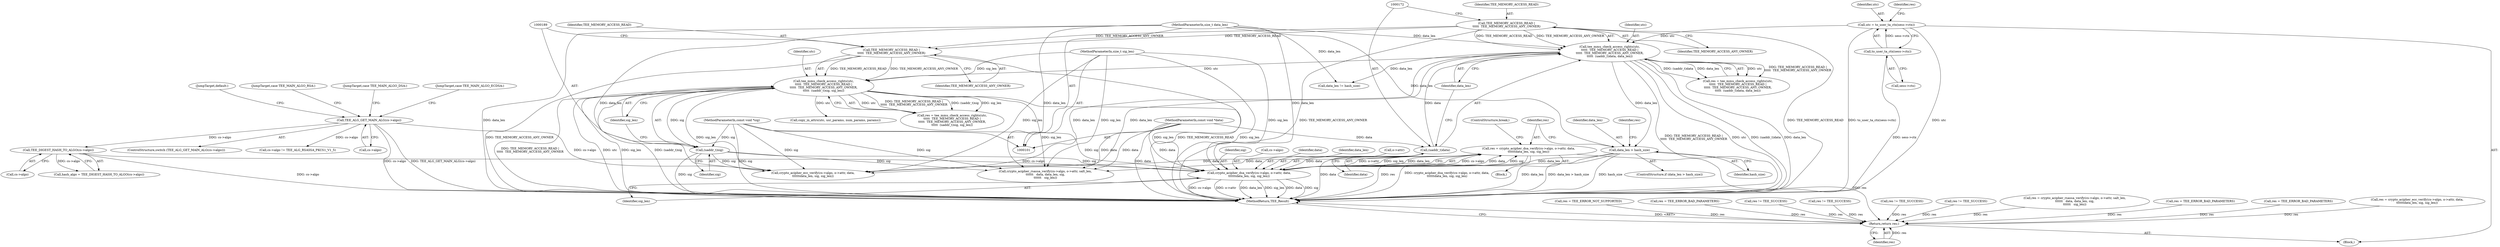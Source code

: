 digraph "0_optee_os_70697bf3c5dc3d201341b01a1a8e5bc6d2fb48f8_0@API" {
"1000349" [label="(Call,res = crypto_acipher_dsa_verify(cs->algo, o->attr, data,\n\t\t\t\t\t\tdata_len, sig, sig_len))"];
"1000351" [label="(Call,crypto_acipher_dsa_verify(cs->algo, o->attr, data,\n\t\t\t\t\t\tdata_len, sig, sig_len))"];
"1000325" [label="(Call,TEE_DIGEST_HASH_TO_ALGO(cs->algo))"];
"1000262" [label="(Call,TEE_ALG_GET_MAIN_ALG(cs->algo))"];
"1000171" [label="(Call,(uaddr_t)data)"];
"1000105" [label="(MethodParameterIn,const void *data)"];
"1000341" [label="(Call,data_len > hash_size)"];
"1000166" [label="(Call,tee_mmu_check_access_rights(utc,\n\t\t\t\t\t  TEE_MEMORY_ACCESS_READ |\n\t\t\t\t\t  TEE_MEMORY_ACCESS_ANY_OWNER,\n\t\t\t\t\t  (uaddr_t)data, data_len))"];
"1000136" [label="(Call,utc = to_user_ta_ctx(sess->ctx))"];
"1000138" [label="(Call,to_user_ta_ctx(sess->ctx))"];
"1000168" [label="(Call,TEE_MEMORY_ACCESS_READ |\n\t\t\t\t\t  TEE_MEMORY_ACCESS_ANY_OWNER)"];
"1000106" [label="(MethodParameterIn,size_t data_len)"];
"1000188" [label="(Call,(uaddr_t)sig)"];
"1000107" [label="(MethodParameterIn,const void *sig)"];
"1000183" [label="(Call,tee_mmu_check_access_rights(utc,\n\t\t\t\t\t  TEE_MEMORY_ACCESS_READ |\n\t\t\t\t\t  TEE_MEMORY_ACCESS_ANY_OWNER,\n\t\t\t\t\t  (uaddr_t)sig, sig_len))"];
"1000185" [label="(Call,TEE_MEMORY_ACCESS_READ |\n\t\t\t\t\t  TEE_MEMORY_ACCESS_ANY_OWNER)"];
"1000108" [label="(MethodParameterIn,size_t sig_len)"];
"1000385" [label="(Return,return res;)"];
"1000379" [label="(Call,res = TEE_ERROR_NOT_SUPPORTED)"];
"1000345" [label="(Call,res = TEE_ERROR_BAD_PARAMETERS)"];
"1000138" [label="(Call,to_user_ta_ctx(sess->ctx))"];
"1000346" [label="(Identifier,res)"];
"1000322" [label="(JumpTarget,case TEE_MAIN_ALGO_DSA:)"];
"1000349" [label="(Call,res = crypto_acipher_dsa_verify(cs->algo, o->attr, data,\n\t\t\t\t\t\tdata_len, sig, sig_len))"];
"1000342" [label="(Identifier,data_len)"];
"1000340" [label="(ControlStructure,if (data_len > hash_size))"];
"1000185" [label="(Call,TEE_MEMORY_ACCESS_READ |\n\t\t\t\t\t  TEE_MEMORY_ACCESS_ANY_OWNER)"];
"1000228" [label="(Call,res != TEE_SUCCESS)"];
"1000187" [label="(Identifier,TEE_MEMORY_ACCESS_ANY_OWNER)"];
"1000343" [label="(Identifier,hash_size)"];
"1000360" [label="(Identifier,sig)"];
"1000107" [label="(MethodParameterIn,const void *sig)"];
"1000288" [label="(Call,res != TEE_SUCCESS)"];
"1000183" [label="(Call,tee_mmu_check_access_rights(utc,\n\t\t\t\t\t  TEE_MEMORY_ACCESS_READ |\n\t\t\t\t\t  TEE_MEMORY_ACCESS_ANY_OWNER,\n\t\t\t\t\t  (uaddr_t)sig, sig_len))"];
"1000363" [label="(JumpTarget,case TEE_MAIN_ALGO_ECDSA:)"];
"1000352" [label="(Call,cs->algo)"];
"1000326" [label="(Call,cs->algo)"];
"1000336" [label="(Call,res != TEE_SUCCESS)"];
"1000106" [label="(MethodParameterIn,size_t data_len)"];
"1000358" [label="(Identifier,data)"];
"1000359" [label="(Identifier,data_len)"];
"1000105" [label="(MethodParameterIn,const void *data)"];
"1000164" [label="(Call,res = tee_mmu_check_access_rights(utc,\n\t\t\t\t\t  TEE_MEMORY_ACCESS_READ |\n\t\t\t\t\t  TEE_MEMORY_ACCESS_ANY_OWNER,\n\t\t\t\t\t  (uaddr_t)data, data_len))"];
"1000168" [label="(Call,TEE_MEMORY_ACCESS_READ |\n\t\t\t\t\t  TEE_MEMORY_ACCESS_ANY_OWNER)"];
"1000171" [label="(Call,(uaddr_t)data)"];
"1000266" [label="(Block,)"];
"1000351" [label="(Call,crypto_acipher_dsa_verify(cs->algo, o->attr, data,\n\t\t\t\t\t\tdata_len, sig, sig_len))"];
"1000325" [label="(Call,TEE_DIGEST_HASH_TO_ALGO(cs->algo))"];
"1000169" [label="(Identifier,TEE_MEMORY_ACCESS_READ)"];
"1000242" [label="(Call,res != TEE_SUCCESS)"];
"1000378" [label="(JumpTarget,default:)"];
"1000137" [label="(Identifier,utc)"];
"1000263" [label="(Call,cs->algo)"];
"1000190" [label="(Identifier,sig)"];
"1000386" [label="(Identifier,res)"];
"1000323" [label="(Call,hash_algo = TEE_DIGEST_HASH_TO_ALGO(cs->algo))"];
"1000261" [label="(ControlStructure,switch (TEE_ALG_GET_MAIN_ALG(cs->algo)))"];
"1000174" [label="(Identifier,data_len)"];
"1000269" [label="(Call,cs->algo != TEE_ALG_RSASSA_PKCS1_V1_5)"];
"1000188" [label="(Call,(uaddr_t)sig)"];
"1000355" [label="(Call,o->attr)"];
"1000136" [label="(Call,utc = to_user_ta_ctx(sess->ctx))"];
"1000181" [label="(Call,res = tee_mmu_check_access_rights(utc,\n\t\t\t\t\t  TEE_MEMORY_ACCESS_READ |\n\t\t\t\t\t  TEE_MEMORY_ACCESS_ANY_OWNER,\n\t\t\t\t\t  (uaddr_t)sig, sig_len))"];
"1000307" [label="(Call,res = crypto_acipher_rsassa_verify(cs->algo, o->attr, salt_len,\n\t\t\t\t\t\t   data, data_len, sig,\n\t\t\t\t\t\t   sig_len))"];
"1000262" [label="(Call,TEE_ALG_GET_MAIN_ALG(cs->algo))"];
"1000184" [label="(Identifier,utc)"];
"1000139" [label="(Call,sess->ctx)"];
"1000267" [label="(JumpTarget,case TEE_MAIN_ALGO_RSA:)"];
"1000109" [label="(Block,)"];
"1000108" [label="(MethodParameterIn,size_t sig_len)"];
"1000166" [label="(Call,tee_mmu_check_access_rights(utc,\n\t\t\t\t\t  TEE_MEMORY_ACCESS_READ |\n\t\t\t\t\t  TEE_MEMORY_ACCESS_ANY_OWNER,\n\t\t\t\t\t  (uaddr_t)data, data_len))"];
"1000361" [label="(Identifier,sig_len)"];
"1000387" [label="(MethodReturn,TEE_Result)"];
"1000350" [label="(Identifier,res)"];
"1000297" [label="(Call,res = TEE_ERROR_BAD_PARAMETERS)"];
"1000366" [label="(Call,crypto_acipher_ecc_verify(cs->algo, o->attr, data,\n\t\t\t\t\t\tdata_len, sig, sig_len))"];
"1000341" [label="(Call,data_len > hash_size)"];
"1000257" [label="(Call,res = TEE_ERROR_BAD_PARAMETERS)"];
"1000385" [label="(Return,return res;)"];
"1000143" [label="(Identifier,res)"];
"1000309" [label="(Call,crypto_acipher_rsassa_verify(cs->algo, o->attr, salt_len,\n\t\t\t\t\t\t   data, data_len, sig,\n\t\t\t\t\t\t   sig_len))"];
"1000173" [label="(Identifier,data)"];
"1000293" [label="(Call,data_len != hash_size)"];
"1000170" [label="(Identifier,TEE_MEMORY_ACCESS_ANY_OWNER)"];
"1000191" [label="(Identifier,sig_len)"];
"1000167" [label="(Identifier,utc)"];
"1000186" [label="(Identifier,TEE_MEMORY_ACCESS_READ)"];
"1000222" [label="(Call,copy_in_attrs(utc, usr_params, num_params, params))"];
"1000362" [label="(ControlStructure,break;)"];
"1000364" [label="(Call,res = crypto_acipher_ecc_verify(cs->algo, o->attr, data,\n\t\t\t\t\t\tdata_len, sig, sig_len))"];
"1000349" -> "1000266"  [label="AST: "];
"1000349" -> "1000351"  [label="CFG: "];
"1000350" -> "1000349"  [label="AST: "];
"1000351" -> "1000349"  [label="AST: "];
"1000362" -> "1000349"  [label="CFG: "];
"1000349" -> "1000387"  [label="DDG: crypto_acipher_dsa_verify(cs->algo, o->attr, data,\n\t\t\t\t\t\tdata_len, sig, sig_len)"];
"1000349" -> "1000387"  [label="DDG: res"];
"1000351" -> "1000349"  [label="DDG: cs->algo"];
"1000351" -> "1000349"  [label="DDG: data"];
"1000351" -> "1000349"  [label="DDG: sig"];
"1000351" -> "1000349"  [label="DDG: o->attr"];
"1000351" -> "1000349"  [label="DDG: sig_len"];
"1000351" -> "1000349"  [label="DDG: data_len"];
"1000349" -> "1000385"  [label="DDG: res"];
"1000351" -> "1000361"  [label="CFG: "];
"1000352" -> "1000351"  [label="AST: "];
"1000355" -> "1000351"  [label="AST: "];
"1000358" -> "1000351"  [label="AST: "];
"1000359" -> "1000351"  [label="AST: "];
"1000360" -> "1000351"  [label="AST: "];
"1000361" -> "1000351"  [label="AST: "];
"1000351" -> "1000387"  [label="DDG: sig_len"];
"1000351" -> "1000387"  [label="DDG: data"];
"1000351" -> "1000387"  [label="DDG: sig"];
"1000351" -> "1000387"  [label="DDG: cs->algo"];
"1000351" -> "1000387"  [label="DDG: o->attr"];
"1000351" -> "1000387"  [label="DDG: data_len"];
"1000325" -> "1000351"  [label="DDG: cs->algo"];
"1000171" -> "1000351"  [label="DDG: data"];
"1000105" -> "1000351"  [label="DDG: data"];
"1000341" -> "1000351"  [label="DDG: data_len"];
"1000106" -> "1000351"  [label="DDG: data_len"];
"1000188" -> "1000351"  [label="DDG: sig"];
"1000107" -> "1000351"  [label="DDG: sig"];
"1000183" -> "1000351"  [label="DDG: sig_len"];
"1000108" -> "1000351"  [label="DDG: sig_len"];
"1000325" -> "1000323"  [label="AST: "];
"1000325" -> "1000326"  [label="CFG: "];
"1000326" -> "1000325"  [label="AST: "];
"1000323" -> "1000325"  [label="CFG: "];
"1000325" -> "1000387"  [label="DDG: cs->algo"];
"1000325" -> "1000323"  [label="DDG: cs->algo"];
"1000262" -> "1000325"  [label="DDG: cs->algo"];
"1000262" -> "1000261"  [label="AST: "];
"1000262" -> "1000263"  [label="CFG: "];
"1000263" -> "1000262"  [label="AST: "];
"1000267" -> "1000262"  [label="CFG: "];
"1000322" -> "1000262"  [label="CFG: "];
"1000363" -> "1000262"  [label="CFG: "];
"1000378" -> "1000262"  [label="CFG: "];
"1000262" -> "1000387"  [label="DDG: cs->algo"];
"1000262" -> "1000387"  [label="DDG: TEE_ALG_GET_MAIN_ALG(cs->algo)"];
"1000262" -> "1000269"  [label="DDG: cs->algo"];
"1000262" -> "1000366"  [label="DDG: cs->algo"];
"1000171" -> "1000166"  [label="AST: "];
"1000171" -> "1000173"  [label="CFG: "];
"1000172" -> "1000171"  [label="AST: "];
"1000173" -> "1000171"  [label="AST: "];
"1000174" -> "1000171"  [label="CFG: "];
"1000171" -> "1000387"  [label="DDG: data"];
"1000171" -> "1000166"  [label="DDG: data"];
"1000105" -> "1000171"  [label="DDG: data"];
"1000171" -> "1000309"  [label="DDG: data"];
"1000171" -> "1000366"  [label="DDG: data"];
"1000105" -> "1000101"  [label="AST: "];
"1000105" -> "1000387"  [label="DDG: data"];
"1000105" -> "1000309"  [label="DDG: data"];
"1000105" -> "1000366"  [label="DDG: data"];
"1000341" -> "1000340"  [label="AST: "];
"1000341" -> "1000343"  [label="CFG: "];
"1000342" -> "1000341"  [label="AST: "];
"1000343" -> "1000341"  [label="AST: "];
"1000346" -> "1000341"  [label="CFG: "];
"1000350" -> "1000341"  [label="CFG: "];
"1000341" -> "1000387"  [label="DDG: hash_size"];
"1000341" -> "1000387"  [label="DDG: data_len"];
"1000341" -> "1000387"  [label="DDG: data_len > hash_size"];
"1000166" -> "1000341"  [label="DDG: data_len"];
"1000106" -> "1000341"  [label="DDG: data_len"];
"1000166" -> "1000164"  [label="AST: "];
"1000166" -> "1000174"  [label="CFG: "];
"1000167" -> "1000166"  [label="AST: "];
"1000168" -> "1000166"  [label="AST: "];
"1000174" -> "1000166"  [label="AST: "];
"1000164" -> "1000166"  [label="CFG: "];
"1000166" -> "1000387"  [label="DDG: TEE_MEMORY_ACCESS_READ |\n\t\t\t\t\t  TEE_MEMORY_ACCESS_ANY_OWNER"];
"1000166" -> "1000387"  [label="DDG: utc"];
"1000166" -> "1000387"  [label="DDG: (uaddr_t)data"];
"1000166" -> "1000387"  [label="DDG: data_len"];
"1000166" -> "1000164"  [label="DDG: utc"];
"1000166" -> "1000164"  [label="DDG: TEE_MEMORY_ACCESS_READ |\n\t\t\t\t\t  TEE_MEMORY_ACCESS_ANY_OWNER"];
"1000166" -> "1000164"  [label="DDG: (uaddr_t)data"];
"1000166" -> "1000164"  [label="DDG: data_len"];
"1000136" -> "1000166"  [label="DDG: utc"];
"1000168" -> "1000166"  [label="DDG: TEE_MEMORY_ACCESS_READ"];
"1000168" -> "1000166"  [label="DDG: TEE_MEMORY_ACCESS_ANY_OWNER"];
"1000106" -> "1000166"  [label="DDG: data_len"];
"1000166" -> "1000183"  [label="DDG: utc"];
"1000166" -> "1000293"  [label="DDG: data_len"];
"1000166" -> "1000309"  [label="DDG: data_len"];
"1000166" -> "1000366"  [label="DDG: data_len"];
"1000136" -> "1000109"  [label="AST: "];
"1000136" -> "1000138"  [label="CFG: "];
"1000137" -> "1000136"  [label="AST: "];
"1000138" -> "1000136"  [label="AST: "];
"1000143" -> "1000136"  [label="CFG: "];
"1000136" -> "1000387"  [label="DDG: to_user_ta_ctx(sess->ctx)"];
"1000136" -> "1000387"  [label="DDG: utc"];
"1000138" -> "1000136"  [label="DDG: sess->ctx"];
"1000138" -> "1000139"  [label="CFG: "];
"1000139" -> "1000138"  [label="AST: "];
"1000138" -> "1000387"  [label="DDG: sess->ctx"];
"1000168" -> "1000170"  [label="CFG: "];
"1000169" -> "1000168"  [label="AST: "];
"1000170" -> "1000168"  [label="AST: "];
"1000172" -> "1000168"  [label="CFG: "];
"1000168" -> "1000387"  [label="DDG: TEE_MEMORY_ACCESS_READ"];
"1000168" -> "1000387"  [label="DDG: TEE_MEMORY_ACCESS_ANY_OWNER"];
"1000168" -> "1000185"  [label="DDG: TEE_MEMORY_ACCESS_READ"];
"1000168" -> "1000185"  [label="DDG: TEE_MEMORY_ACCESS_ANY_OWNER"];
"1000106" -> "1000101"  [label="AST: "];
"1000106" -> "1000387"  [label="DDG: data_len"];
"1000106" -> "1000293"  [label="DDG: data_len"];
"1000106" -> "1000309"  [label="DDG: data_len"];
"1000106" -> "1000366"  [label="DDG: data_len"];
"1000188" -> "1000183"  [label="AST: "];
"1000188" -> "1000190"  [label="CFG: "];
"1000189" -> "1000188"  [label="AST: "];
"1000190" -> "1000188"  [label="AST: "];
"1000191" -> "1000188"  [label="CFG: "];
"1000188" -> "1000387"  [label="DDG: sig"];
"1000188" -> "1000183"  [label="DDG: sig"];
"1000107" -> "1000188"  [label="DDG: sig"];
"1000188" -> "1000309"  [label="DDG: sig"];
"1000188" -> "1000366"  [label="DDG: sig"];
"1000107" -> "1000101"  [label="AST: "];
"1000107" -> "1000387"  [label="DDG: sig"];
"1000107" -> "1000309"  [label="DDG: sig"];
"1000107" -> "1000366"  [label="DDG: sig"];
"1000183" -> "1000181"  [label="AST: "];
"1000183" -> "1000191"  [label="CFG: "];
"1000184" -> "1000183"  [label="AST: "];
"1000185" -> "1000183"  [label="AST: "];
"1000191" -> "1000183"  [label="AST: "];
"1000181" -> "1000183"  [label="CFG: "];
"1000183" -> "1000387"  [label="DDG: (uaddr_t)sig"];
"1000183" -> "1000387"  [label="DDG: TEE_MEMORY_ACCESS_READ |\n\t\t\t\t\t  TEE_MEMORY_ACCESS_ANY_OWNER"];
"1000183" -> "1000387"  [label="DDG: utc"];
"1000183" -> "1000387"  [label="DDG: sig_len"];
"1000183" -> "1000181"  [label="DDG: utc"];
"1000183" -> "1000181"  [label="DDG: TEE_MEMORY_ACCESS_READ |\n\t\t\t\t\t  TEE_MEMORY_ACCESS_ANY_OWNER"];
"1000183" -> "1000181"  [label="DDG: (uaddr_t)sig"];
"1000183" -> "1000181"  [label="DDG: sig_len"];
"1000185" -> "1000183"  [label="DDG: TEE_MEMORY_ACCESS_READ"];
"1000185" -> "1000183"  [label="DDG: TEE_MEMORY_ACCESS_ANY_OWNER"];
"1000108" -> "1000183"  [label="DDG: sig_len"];
"1000183" -> "1000222"  [label="DDG: utc"];
"1000183" -> "1000309"  [label="DDG: sig_len"];
"1000183" -> "1000366"  [label="DDG: sig_len"];
"1000185" -> "1000187"  [label="CFG: "];
"1000186" -> "1000185"  [label="AST: "];
"1000187" -> "1000185"  [label="AST: "];
"1000189" -> "1000185"  [label="CFG: "];
"1000185" -> "1000387"  [label="DDG: TEE_MEMORY_ACCESS_READ"];
"1000185" -> "1000387"  [label="DDG: TEE_MEMORY_ACCESS_ANY_OWNER"];
"1000108" -> "1000101"  [label="AST: "];
"1000108" -> "1000387"  [label="DDG: sig_len"];
"1000108" -> "1000309"  [label="DDG: sig_len"];
"1000108" -> "1000366"  [label="DDG: sig_len"];
"1000385" -> "1000109"  [label="AST: "];
"1000385" -> "1000386"  [label="CFG: "];
"1000386" -> "1000385"  [label="AST: "];
"1000387" -> "1000385"  [label="CFG: "];
"1000385" -> "1000387"  [label="DDG: <RET>"];
"1000386" -> "1000385"  [label="DDG: res"];
"1000364" -> "1000385"  [label="DDG: res"];
"1000297" -> "1000385"  [label="DDG: res"];
"1000257" -> "1000385"  [label="DDG: res"];
"1000345" -> "1000385"  [label="DDG: res"];
"1000307" -> "1000385"  [label="DDG: res"];
"1000336" -> "1000385"  [label="DDG: res"];
"1000242" -> "1000385"  [label="DDG: res"];
"1000228" -> "1000385"  [label="DDG: res"];
"1000379" -> "1000385"  [label="DDG: res"];
"1000288" -> "1000385"  [label="DDG: res"];
}
